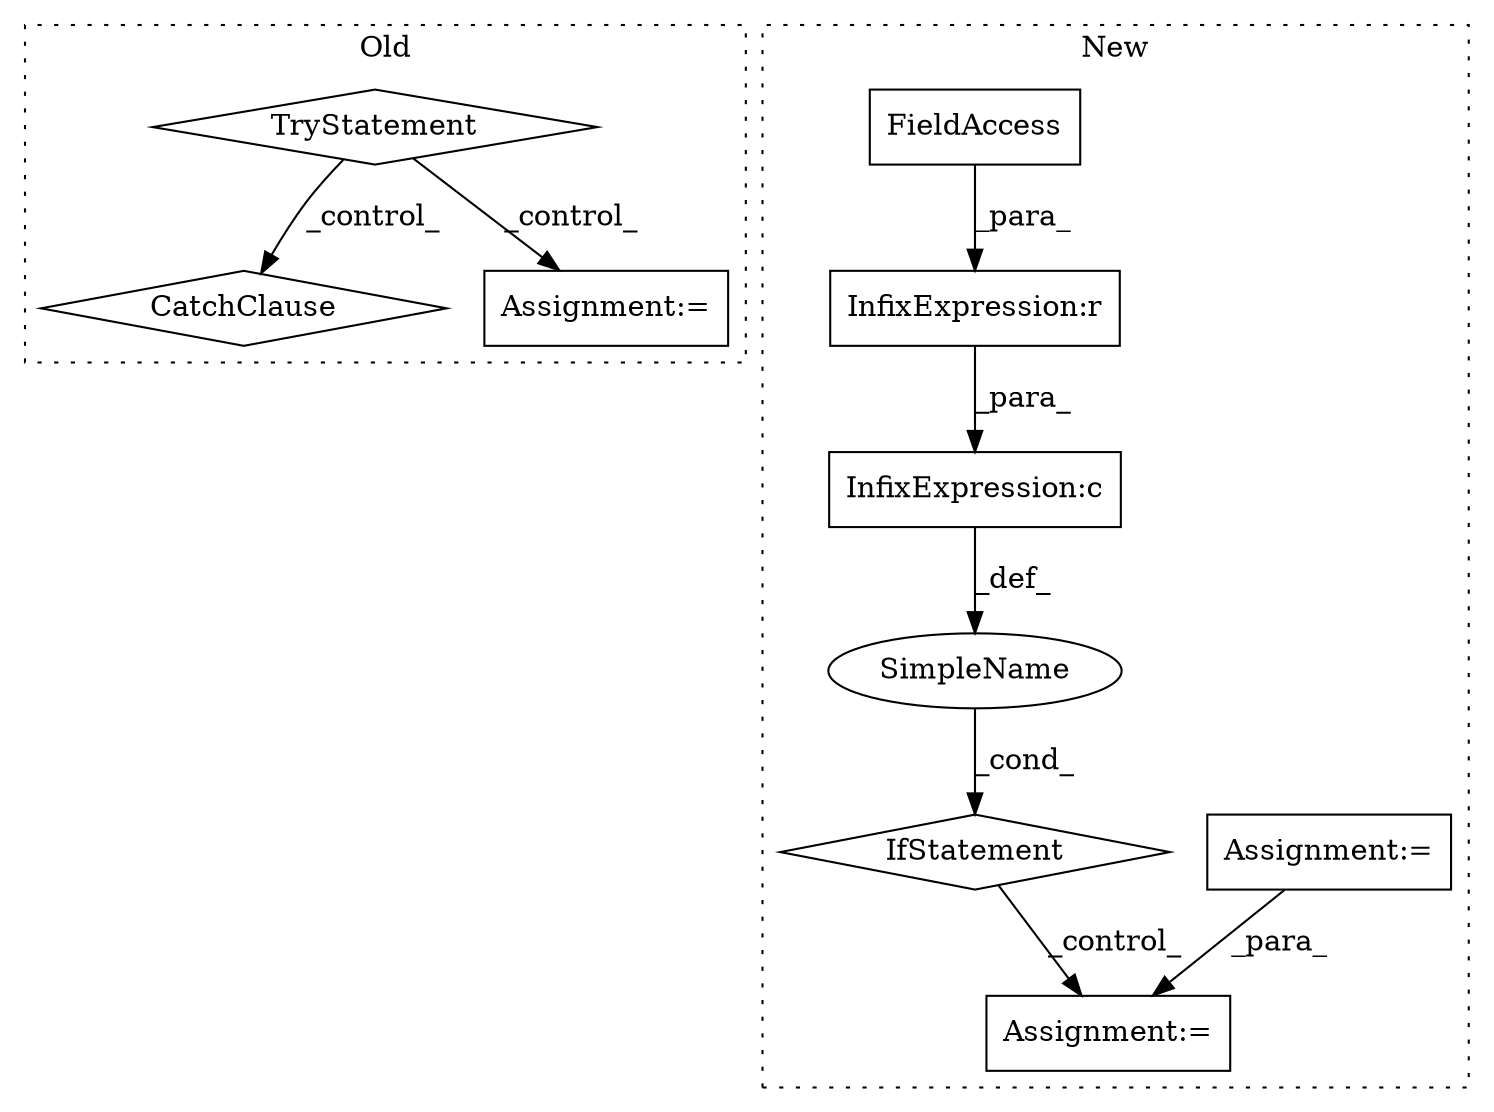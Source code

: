 digraph G {
subgraph cluster0 {
1 [label="CatchClause" a="12" s="16406,16440" l="11,2" shape="diamond"];
3 [label="TryStatement" a="54" s="16358" l="4" shape="diamond"];
4 [label="Assignment:=" a="7" s="16377" l="1" shape="box"];
label = "Old";
style="dotted";
}
subgraph cluster1 {
2 [label="IfStatement" a="25" s="17243,17302" l="4,2" shape="diamond"];
5 [label="Assignment:=" a="7" s="17342" l="2" shape="box"];
6 [label="SimpleName" a="42" s="" l="" shape="ellipse"];
7 [label="InfixExpression:r" a="27" s="17260" l="4" shape="box"];
8 [label="Assignment:=" a="7" s="17089" l="1" shape="box"];
9 [label="FieldAccess" a="22" s="17248" l="12" shape="box"];
10 [label="InfixExpression:c" a="27" s="17268" l="4" shape="box"];
label = "New";
style="dotted";
}
2 -> 5 [label="_control_"];
3 -> 1 [label="_control_"];
3 -> 4 [label="_control_"];
6 -> 2 [label="_cond_"];
7 -> 10 [label="_para_"];
8 -> 5 [label="_para_"];
9 -> 7 [label="_para_"];
10 -> 6 [label="_def_"];
}